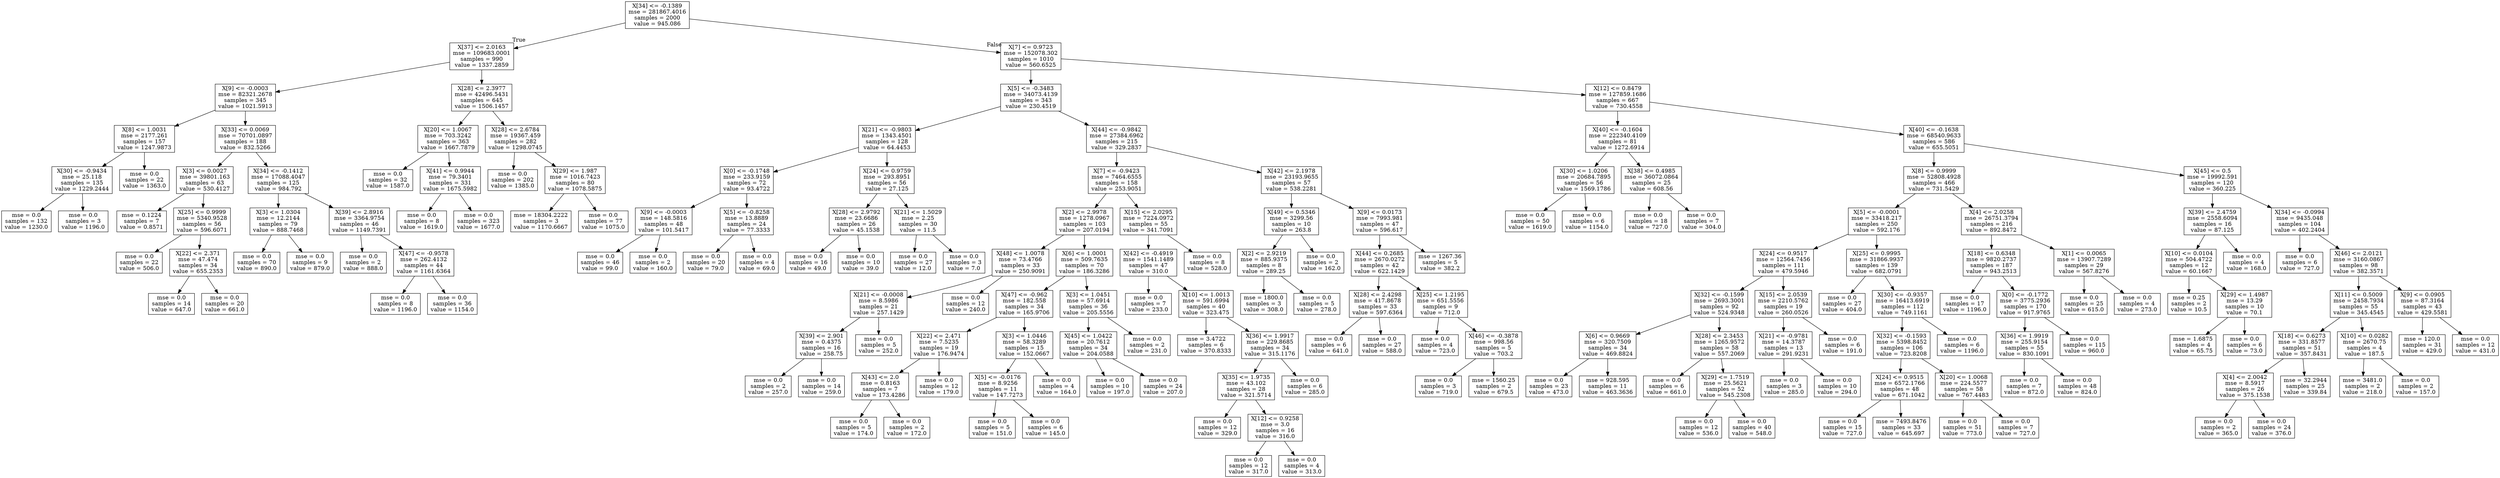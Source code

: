 digraph Tree {
node [shape=box] ;
0 [label="X[34] <= -0.1389\nmse = 281867.4016\nsamples = 2000\nvalue = 945.086"] ;
1 [label="X[37] <= 2.0163\nmse = 109683.0001\nsamples = 990\nvalue = 1337.2859"] ;
0 -> 1 [labeldistance=2.5, labelangle=45, headlabel="True"] ;
2 [label="X[9] <= -0.0003\nmse = 82321.2678\nsamples = 345\nvalue = 1021.5913"] ;
1 -> 2 ;
3 [label="X[8] <= 1.0031\nmse = 2177.261\nsamples = 157\nvalue = 1247.9873"] ;
2 -> 3 ;
4 [label="X[30] <= -0.9434\nmse = 25.118\nsamples = 135\nvalue = 1229.2444"] ;
3 -> 4 ;
5 [label="mse = 0.0\nsamples = 132\nvalue = 1230.0"] ;
4 -> 5 ;
6 [label="mse = 0.0\nsamples = 3\nvalue = 1196.0"] ;
4 -> 6 ;
7 [label="mse = 0.0\nsamples = 22\nvalue = 1363.0"] ;
3 -> 7 ;
8 [label="X[33] <= 0.0069\nmse = 70701.0897\nsamples = 188\nvalue = 832.5266"] ;
2 -> 8 ;
9 [label="X[3] <= 0.0027\nmse = 39801.163\nsamples = 63\nvalue = 530.4127"] ;
8 -> 9 ;
10 [label="mse = 0.1224\nsamples = 7\nvalue = 0.8571"] ;
9 -> 10 ;
11 [label="X[25] <= 0.9999\nmse = 5340.9528\nsamples = 56\nvalue = 596.6071"] ;
9 -> 11 ;
12 [label="mse = 0.0\nsamples = 22\nvalue = 506.0"] ;
11 -> 12 ;
13 [label="X[22] <= 2.371\nmse = 47.474\nsamples = 34\nvalue = 655.2353"] ;
11 -> 13 ;
14 [label="mse = 0.0\nsamples = 14\nvalue = 647.0"] ;
13 -> 14 ;
15 [label="mse = 0.0\nsamples = 20\nvalue = 661.0"] ;
13 -> 15 ;
16 [label="X[34] <= -0.1412\nmse = 17088.4047\nsamples = 125\nvalue = 984.792"] ;
8 -> 16 ;
17 [label="X[3] <= 1.0304\nmse = 12.2144\nsamples = 79\nvalue = 888.7468"] ;
16 -> 17 ;
18 [label="mse = 0.0\nsamples = 70\nvalue = 890.0"] ;
17 -> 18 ;
19 [label="mse = 0.0\nsamples = 9\nvalue = 879.0"] ;
17 -> 19 ;
20 [label="X[39] <= 2.8916\nmse = 3364.9754\nsamples = 46\nvalue = 1149.7391"] ;
16 -> 20 ;
21 [label="mse = 0.0\nsamples = 2\nvalue = 888.0"] ;
20 -> 21 ;
22 [label="X[47] <= -0.9578\nmse = 262.4132\nsamples = 44\nvalue = 1161.6364"] ;
20 -> 22 ;
23 [label="mse = 0.0\nsamples = 8\nvalue = 1196.0"] ;
22 -> 23 ;
24 [label="mse = 0.0\nsamples = 36\nvalue = 1154.0"] ;
22 -> 24 ;
25 [label="X[28] <= 2.3977\nmse = 42496.5431\nsamples = 645\nvalue = 1506.1457"] ;
1 -> 25 ;
26 [label="X[20] <= 1.0067\nmse = 703.3242\nsamples = 363\nvalue = 1667.7879"] ;
25 -> 26 ;
27 [label="mse = 0.0\nsamples = 32\nvalue = 1587.0"] ;
26 -> 27 ;
28 [label="X[41] <= 0.9944\nmse = 79.3401\nsamples = 331\nvalue = 1675.5982"] ;
26 -> 28 ;
29 [label="mse = 0.0\nsamples = 8\nvalue = 1619.0"] ;
28 -> 29 ;
30 [label="mse = 0.0\nsamples = 323\nvalue = 1677.0"] ;
28 -> 30 ;
31 [label="X[28] <= 2.6784\nmse = 19367.459\nsamples = 282\nvalue = 1298.0745"] ;
25 -> 31 ;
32 [label="mse = 0.0\nsamples = 202\nvalue = 1385.0"] ;
31 -> 32 ;
33 [label="X[29] <= 1.987\nmse = 1016.7423\nsamples = 80\nvalue = 1078.5875"] ;
31 -> 33 ;
34 [label="mse = 18304.2222\nsamples = 3\nvalue = 1170.6667"] ;
33 -> 34 ;
35 [label="mse = 0.0\nsamples = 77\nvalue = 1075.0"] ;
33 -> 35 ;
36 [label="X[7] <= 0.9723\nmse = 152078.302\nsamples = 1010\nvalue = 560.6525"] ;
0 -> 36 [labeldistance=2.5, labelangle=-45, headlabel="False"] ;
37 [label="X[5] <= -0.3483\nmse = 34073.4139\nsamples = 343\nvalue = 230.4519"] ;
36 -> 37 ;
38 [label="X[21] <= -0.9803\nmse = 1343.4501\nsamples = 128\nvalue = 64.4453"] ;
37 -> 38 ;
39 [label="X[0] <= -0.1748\nmse = 233.9159\nsamples = 72\nvalue = 93.4722"] ;
38 -> 39 ;
40 [label="X[9] <= -0.0003\nmse = 148.5816\nsamples = 48\nvalue = 101.5417"] ;
39 -> 40 ;
41 [label="mse = 0.0\nsamples = 46\nvalue = 99.0"] ;
40 -> 41 ;
42 [label="mse = 0.0\nsamples = 2\nvalue = 160.0"] ;
40 -> 42 ;
43 [label="X[5] <= -0.8258\nmse = 13.8889\nsamples = 24\nvalue = 77.3333"] ;
39 -> 43 ;
44 [label="mse = 0.0\nsamples = 20\nvalue = 79.0"] ;
43 -> 44 ;
45 [label="mse = 0.0\nsamples = 4\nvalue = 69.0"] ;
43 -> 45 ;
46 [label="X[24] <= 0.9759\nmse = 293.8951\nsamples = 56\nvalue = 27.125"] ;
38 -> 46 ;
47 [label="X[28] <= 2.9792\nmse = 23.6686\nsamples = 26\nvalue = 45.1538"] ;
46 -> 47 ;
48 [label="mse = 0.0\nsamples = 16\nvalue = 49.0"] ;
47 -> 48 ;
49 [label="mse = 0.0\nsamples = 10\nvalue = 39.0"] ;
47 -> 49 ;
50 [label="X[21] <= 1.5029\nmse = 2.25\nsamples = 30\nvalue = 11.5"] ;
46 -> 50 ;
51 [label="mse = 0.0\nsamples = 27\nvalue = 12.0"] ;
50 -> 51 ;
52 [label="mse = 0.0\nsamples = 3\nvalue = 7.0"] ;
50 -> 52 ;
53 [label="X[44] <= -0.9842\nmse = 27384.6962\nsamples = 215\nvalue = 329.2837"] ;
37 -> 53 ;
54 [label="X[7] <= -0.9423\nmse = 7464.6555\nsamples = 158\nvalue = 253.9051"] ;
53 -> 54 ;
55 [label="X[2] <= 2.9978\nmse = 1278.0967\nsamples = 103\nvalue = 207.0194"] ;
54 -> 55 ;
56 [label="X[48] <= 1.0078\nmse = 73.4766\nsamples = 33\nvalue = 250.9091"] ;
55 -> 56 ;
57 [label="X[21] <= -0.0008\nmse = 8.5986\nsamples = 21\nvalue = 257.1429"] ;
56 -> 57 ;
58 [label="X[39] <= 2.901\nmse = 0.4375\nsamples = 16\nvalue = 258.75"] ;
57 -> 58 ;
59 [label="mse = 0.0\nsamples = 2\nvalue = 257.0"] ;
58 -> 59 ;
60 [label="mse = 0.0\nsamples = 14\nvalue = 259.0"] ;
58 -> 60 ;
61 [label="mse = 0.0\nsamples = 5\nvalue = 252.0"] ;
57 -> 61 ;
62 [label="mse = 0.0\nsamples = 12\nvalue = 240.0"] ;
56 -> 62 ;
63 [label="X[6] <= 1.0001\nmse = 509.7635\nsamples = 70\nvalue = 186.3286"] ;
55 -> 63 ;
64 [label="X[47] <= -0.962\nmse = 182.558\nsamples = 34\nvalue = 165.9706"] ;
63 -> 64 ;
65 [label="X[22] <= 2.471\nmse = 7.5235\nsamples = 19\nvalue = 176.9474"] ;
64 -> 65 ;
66 [label="X[43] <= 2.0\nmse = 0.8163\nsamples = 7\nvalue = 173.4286"] ;
65 -> 66 ;
67 [label="mse = 0.0\nsamples = 5\nvalue = 174.0"] ;
66 -> 67 ;
68 [label="mse = 0.0\nsamples = 2\nvalue = 172.0"] ;
66 -> 68 ;
69 [label="mse = 0.0\nsamples = 12\nvalue = 179.0"] ;
65 -> 69 ;
70 [label="X[3] <= 1.0446\nmse = 58.3289\nsamples = 15\nvalue = 152.0667"] ;
64 -> 70 ;
71 [label="X[5] <= -0.0176\nmse = 8.9256\nsamples = 11\nvalue = 147.7273"] ;
70 -> 71 ;
72 [label="mse = 0.0\nsamples = 5\nvalue = 151.0"] ;
71 -> 72 ;
73 [label="mse = 0.0\nsamples = 6\nvalue = 145.0"] ;
71 -> 73 ;
74 [label="mse = 0.0\nsamples = 4\nvalue = 164.0"] ;
70 -> 74 ;
75 [label="X[3] <= 1.0451\nmse = 57.6914\nsamples = 36\nvalue = 205.5556"] ;
63 -> 75 ;
76 [label="X[45] <= 1.0422\nmse = 20.7612\nsamples = 34\nvalue = 204.0588"] ;
75 -> 76 ;
77 [label="mse = 0.0\nsamples = 10\nvalue = 197.0"] ;
76 -> 77 ;
78 [label="mse = 0.0\nsamples = 24\nvalue = 207.0"] ;
76 -> 78 ;
79 [label="mse = 0.0\nsamples = 2\nvalue = 231.0"] ;
75 -> 79 ;
80 [label="X[15] <= 2.0295\nmse = 7224.0972\nsamples = 55\nvalue = 341.7091"] ;
54 -> 80 ;
81 [label="X[42] <= -0.4919\nmse = 1541.1489\nsamples = 47\nvalue = 310.0"] ;
80 -> 81 ;
82 [label="mse = 0.0\nsamples = 7\nvalue = 233.0"] ;
81 -> 82 ;
83 [label="X[10] <= 1.0013\nmse = 591.6994\nsamples = 40\nvalue = 323.475"] ;
81 -> 83 ;
84 [label="mse = 3.4722\nsamples = 6\nvalue = 370.8333"] ;
83 -> 84 ;
85 [label="X[36] <= 1.9917\nmse = 229.8685\nsamples = 34\nvalue = 315.1176"] ;
83 -> 85 ;
86 [label="X[35] <= 1.9735\nmse = 43.102\nsamples = 28\nvalue = 321.5714"] ;
85 -> 86 ;
87 [label="mse = 0.0\nsamples = 12\nvalue = 329.0"] ;
86 -> 87 ;
88 [label="X[12] <= 0.9258\nmse = 3.0\nsamples = 16\nvalue = 316.0"] ;
86 -> 88 ;
89 [label="mse = 0.0\nsamples = 12\nvalue = 317.0"] ;
88 -> 89 ;
90 [label="mse = 0.0\nsamples = 4\nvalue = 313.0"] ;
88 -> 90 ;
91 [label="mse = 0.0\nsamples = 6\nvalue = 285.0"] ;
85 -> 91 ;
92 [label="mse = 0.0\nsamples = 8\nvalue = 528.0"] ;
80 -> 92 ;
93 [label="X[42] <= 2.1978\nmse = 23193.9655\nsamples = 57\nvalue = 538.2281"] ;
53 -> 93 ;
94 [label="X[49] <= 0.5346\nmse = 3299.56\nsamples = 10\nvalue = 263.8"] ;
93 -> 94 ;
95 [label="X[2] <= 2.9219\nmse = 885.9375\nsamples = 8\nvalue = 289.25"] ;
94 -> 95 ;
96 [label="mse = 1800.0\nsamples = 3\nvalue = 308.0"] ;
95 -> 96 ;
97 [label="mse = 0.0\nsamples = 5\nvalue = 278.0"] ;
95 -> 97 ;
98 [label="mse = 0.0\nsamples = 2\nvalue = 162.0"] ;
94 -> 98 ;
99 [label="X[9] <= 0.0173\nmse = 7993.981\nsamples = 47\nvalue = 596.617"] ;
93 -> 99 ;
100 [label="X[44] <= 0.2685\nmse = 2670.0272\nsamples = 42\nvalue = 622.1429"] ;
99 -> 100 ;
101 [label="X[28] <= 2.4298\nmse = 417.8678\nsamples = 33\nvalue = 597.6364"] ;
100 -> 101 ;
102 [label="mse = 0.0\nsamples = 6\nvalue = 641.0"] ;
101 -> 102 ;
103 [label="mse = 0.0\nsamples = 27\nvalue = 588.0"] ;
101 -> 103 ;
104 [label="X[25] <= 1.2195\nmse = 651.5556\nsamples = 9\nvalue = 712.0"] ;
100 -> 104 ;
105 [label="mse = 0.0\nsamples = 4\nvalue = 723.0"] ;
104 -> 105 ;
106 [label="X[46] <= -0.3878\nmse = 998.56\nsamples = 5\nvalue = 703.2"] ;
104 -> 106 ;
107 [label="mse = 0.0\nsamples = 3\nvalue = 719.0"] ;
106 -> 107 ;
108 [label="mse = 1560.25\nsamples = 2\nvalue = 679.5"] ;
106 -> 108 ;
109 [label="mse = 1267.36\nsamples = 5\nvalue = 382.2"] ;
99 -> 109 ;
110 [label="X[12] <= 0.8479\nmse = 127859.1686\nsamples = 667\nvalue = 730.4558"] ;
36 -> 110 ;
111 [label="X[40] <= -0.1604\nmse = 222340.4109\nsamples = 81\nvalue = 1272.6914"] ;
110 -> 111 ;
112 [label="X[30] <= 1.0206\nmse = 20684.7895\nsamples = 56\nvalue = 1569.1786"] ;
111 -> 112 ;
113 [label="mse = 0.0\nsamples = 50\nvalue = 1619.0"] ;
112 -> 113 ;
114 [label="mse = 0.0\nsamples = 6\nvalue = 1154.0"] ;
112 -> 114 ;
115 [label="X[38] <= 0.4985\nmse = 36072.0864\nsamples = 25\nvalue = 608.56"] ;
111 -> 115 ;
116 [label="mse = 0.0\nsamples = 18\nvalue = 727.0"] ;
115 -> 116 ;
117 [label="mse = 0.0\nsamples = 7\nvalue = 304.0"] ;
115 -> 117 ;
118 [label="X[40] <= -0.1638\nmse = 68540.9633\nsamples = 586\nvalue = 655.5051"] ;
110 -> 118 ;
119 [label="X[8] <= 0.9999\nmse = 52808.4928\nsamples = 466\nvalue = 731.5429"] ;
118 -> 119 ;
120 [label="X[5] <= -0.0001\nmse = 33418.217\nsamples = 250\nvalue = 592.176"] ;
119 -> 120 ;
121 [label="X[24] <= 0.9517\nmse = 12564.7456\nsamples = 111\nvalue = 479.5946"] ;
120 -> 121 ;
122 [label="X[32] <= -0.1599\nmse = 2693.3001\nsamples = 92\nvalue = 524.9348"] ;
121 -> 122 ;
123 [label="X[6] <= 0.9669\nmse = 320.7509\nsamples = 34\nvalue = 469.8824"] ;
122 -> 123 ;
124 [label="mse = 0.0\nsamples = 23\nvalue = 473.0"] ;
123 -> 124 ;
125 [label="mse = 928.595\nsamples = 11\nvalue = 463.3636"] ;
123 -> 125 ;
126 [label="X[28] <= 2.3453\nmse = 1265.9572\nsamples = 58\nvalue = 557.2069"] ;
122 -> 126 ;
127 [label="mse = 0.0\nsamples = 6\nvalue = 661.0"] ;
126 -> 127 ;
128 [label="X[29] <= 1.7519\nmse = 25.5621\nsamples = 52\nvalue = 545.2308"] ;
126 -> 128 ;
129 [label="mse = 0.0\nsamples = 12\nvalue = 536.0"] ;
128 -> 129 ;
130 [label="mse = 0.0\nsamples = 40\nvalue = 548.0"] ;
128 -> 130 ;
131 [label="X[15] <= 2.0539\nmse = 2210.5762\nsamples = 19\nvalue = 260.0526"] ;
121 -> 131 ;
132 [label="X[21] <= -0.9781\nmse = 14.3787\nsamples = 13\nvalue = 291.9231"] ;
131 -> 132 ;
133 [label="mse = 0.0\nsamples = 3\nvalue = 285.0"] ;
132 -> 133 ;
134 [label="mse = 0.0\nsamples = 10\nvalue = 294.0"] ;
132 -> 134 ;
135 [label="mse = 0.0\nsamples = 6\nvalue = 191.0"] ;
131 -> 135 ;
136 [label="X[25] <= 0.9995\nmse = 31866.9937\nsamples = 139\nvalue = 682.0791"] ;
120 -> 136 ;
137 [label="mse = 0.0\nsamples = 27\nvalue = 404.0"] ;
136 -> 137 ;
138 [label="X[30] <= -0.9357\nmse = 16413.6919\nsamples = 112\nvalue = 749.1161"] ;
136 -> 138 ;
139 [label="X[32] <= -0.1593\nmse = 5398.8452\nsamples = 106\nvalue = 723.8208"] ;
138 -> 139 ;
140 [label="X[24] <= 0.9515\nmse = 6572.1766\nsamples = 48\nvalue = 671.1042"] ;
139 -> 140 ;
141 [label="mse = 0.0\nsamples = 15\nvalue = 727.0"] ;
140 -> 141 ;
142 [label="mse = 7493.8476\nsamples = 33\nvalue = 645.697"] ;
140 -> 142 ;
143 [label="X[20] <= 1.0068\nmse = 224.5577\nsamples = 58\nvalue = 767.4483"] ;
139 -> 143 ;
144 [label="mse = 0.0\nsamples = 51\nvalue = 773.0"] ;
143 -> 144 ;
145 [label="mse = 0.0\nsamples = 7\nvalue = 727.0"] ;
143 -> 145 ;
146 [label="mse = 0.0\nsamples = 6\nvalue = 1196.0"] ;
138 -> 146 ;
147 [label="X[4] <= 2.0258\nmse = 26751.3794\nsamples = 216\nvalue = 892.8472"] ;
119 -> 147 ;
148 [label="X[18] <= 0.6348\nmse = 9820.2737\nsamples = 187\nvalue = 943.2513"] ;
147 -> 148 ;
149 [label="mse = 0.0\nsamples = 17\nvalue = 1196.0"] ;
148 -> 149 ;
150 [label="X[0] <= -0.1772\nmse = 3775.2936\nsamples = 170\nvalue = 917.9765"] ;
148 -> 150 ;
151 [label="X[36] <= 1.9919\nmse = 255.9154\nsamples = 55\nvalue = 830.1091"] ;
150 -> 151 ;
152 [label="mse = 0.0\nsamples = 7\nvalue = 872.0"] ;
151 -> 152 ;
153 [label="mse = 0.0\nsamples = 48\nvalue = 824.0"] ;
151 -> 153 ;
154 [label="mse = 0.0\nsamples = 115\nvalue = 960.0"] ;
150 -> 154 ;
155 [label="X[1] <= 0.0065\nmse = 13907.7289\nsamples = 29\nvalue = 567.8276"] ;
147 -> 155 ;
156 [label="mse = 0.0\nsamples = 25\nvalue = 615.0"] ;
155 -> 156 ;
157 [label="mse = 0.0\nsamples = 4\nvalue = 273.0"] ;
155 -> 157 ;
158 [label="X[45] <= 0.5\nmse = 19992.591\nsamples = 120\nvalue = 360.225"] ;
118 -> 158 ;
159 [label="X[39] <= 2.4759\nmse = 2558.6094\nsamples = 16\nvalue = 87.125"] ;
158 -> 159 ;
160 [label="X[10] <= 0.0104\nmse = 504.4722\nsamples = 12\nvalue = 60.1667"] ;
159 -> 160 ;
161 [label="mse = 0.25\nsamples = 2\nvalue = 10.5"] ;
160 -> 161 ;
162 [label="X[29] <= 1.4987\nmse = 13.29\nsamples = 10\nvalue = 70.1"] ;
160 -> 162 ;
163 [label="mse = 1.6875\nsamples = 4\nvalue = 65.75"] ;
162 -> 163 ;
164 [label="mse = 0.0\nsamples = 6\nvalue = 73.0"] ;
162 -> 164 ;
165 [label="mse = 0.0\nsamples = 4\nvalue = 168.0"] ;
159 -> 165 ;
166 [label="X[34] <= -0.0994\nmse = 9435.048\nsamples = 104\nvalue = 402.2404"] ;
158 -> 166 ;
167 [label="mse = 0.0\nsamples = 6\nvalue = 727.0"] ;
166 -> 167 ;
168 [label="X[46] <= 2.0121\nmse = 3160.0867\nsamples = 98\nvalue = 382.3571"] ;
166 -> 168 ;
169 [label="X[11] <= 0.5009\nmse = 2458.7934\nsamples = 55\nvalue = 345.4545"] ;
168 -> 169 ;
170 [label="X[18] <= 0.6273\nmse = 331.8577\nsamples = 51\nvalue = 357.8431"] ;
169 -> 170 ;
171 [label="X[4] <= 2.0042\nmse = 8.5917\nsamples = 26\nvalue = 375.1538"] ;
170 -> 171 ;
172 [label="mse = 0.0\nsamples = 2\nvalue = 365.0"] ;
171 -> 172 ;
173 [label="mse = 0.0\nsamples = 24\nvalue = 376.0"] ;
171 -> 173 ;
174 [label="mse = 32.2944\nsamples = 25\nvalue = 339.84"] ;
170 -> 174 ;
175 [label="X[10] <= 0.0282\nmse = 2670.75\nsamples = 4\nvalue = 187.5"] ;
169 -> 175 ;
176 [label="mse = 3481.0\nsamples = 2\nvalue = 218.0"] ;
175 -> 176 ;
177 [label="mse = 0.0\nsamples = 2\nvalue = 157.0"] ;
175 -> 177 ;
178 [label="X[9] <= 0.0905\nmse = 87.3164\nsamples = 43\nvalue = 429.5581"] ;
168 -> 178 ;
179 [label="mse = 120.0\nsamples = 31\nvalue = 429.0"] ;
178 -> 179 ;
180 [label="mse = 0.0\nsamples = 12\nvalue = 431.0"] ;
178 -> 180 ;
}
